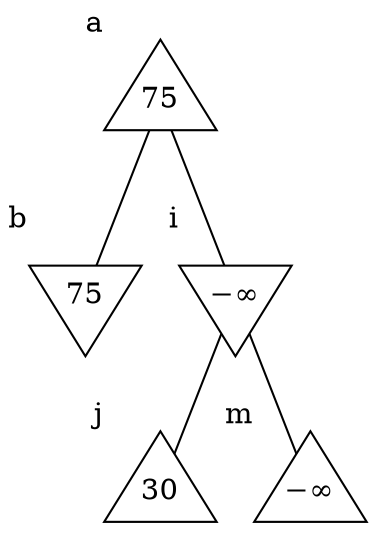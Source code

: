 graph G {
node [fixedsize=true]
margin=0
a [shape="triangle",label="75",xlabel="a",height=0.8];
a -- b;
a -- i;
b [shape="invtriangle",label="75",xlabel="b",height=0.8];
i [shape="invtriangle",label="−∞",xlabel="i",height=0.8];
i -- j;
i -- m;
j [shape="triangle",label="30",xlabel="j",height=0.8];
m [shape="triangle",label="−∞",xlabel="m",height=0.8];
}
